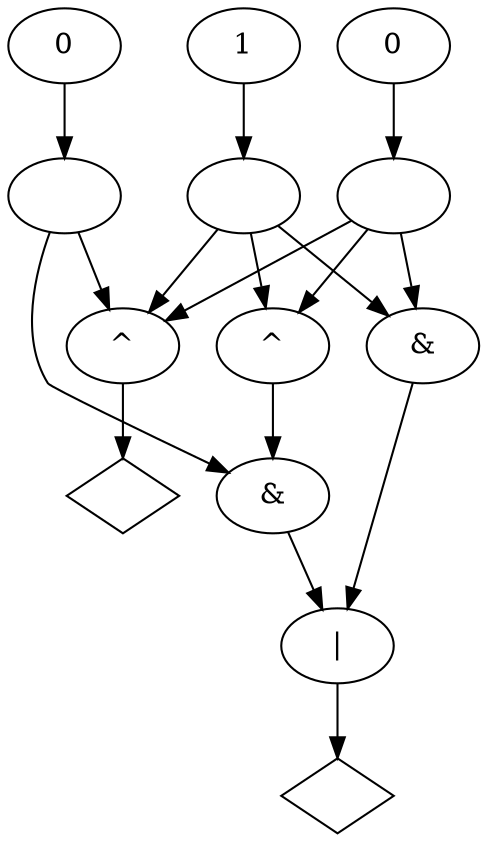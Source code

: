 digraph G {
n0 [label="",shape="diamond"];
n1 [label="|"];
n2 [label="&"];
n3 [label=""];
n4 [label=""];
n5 [label="&"];
n6 [label="^"];
n9 [label=""];
n10 [label="",shape="diamond"];
n11 [label="^"];
n8 [label="0"];
n17 [label="1"];
n18 [label="0"];
n1 -> n0
n2 -> n1
n3 -> n2
n3 -> n11
n3 -> n6
n4 -> n2
n4 -> n11
n4 -> n6
n5 -> n1
n6 -> n5
n9 -> n5
n9 -> n11
n11 -> n10
n8 -> n9
n17 -> n3
n18 -> n4
}